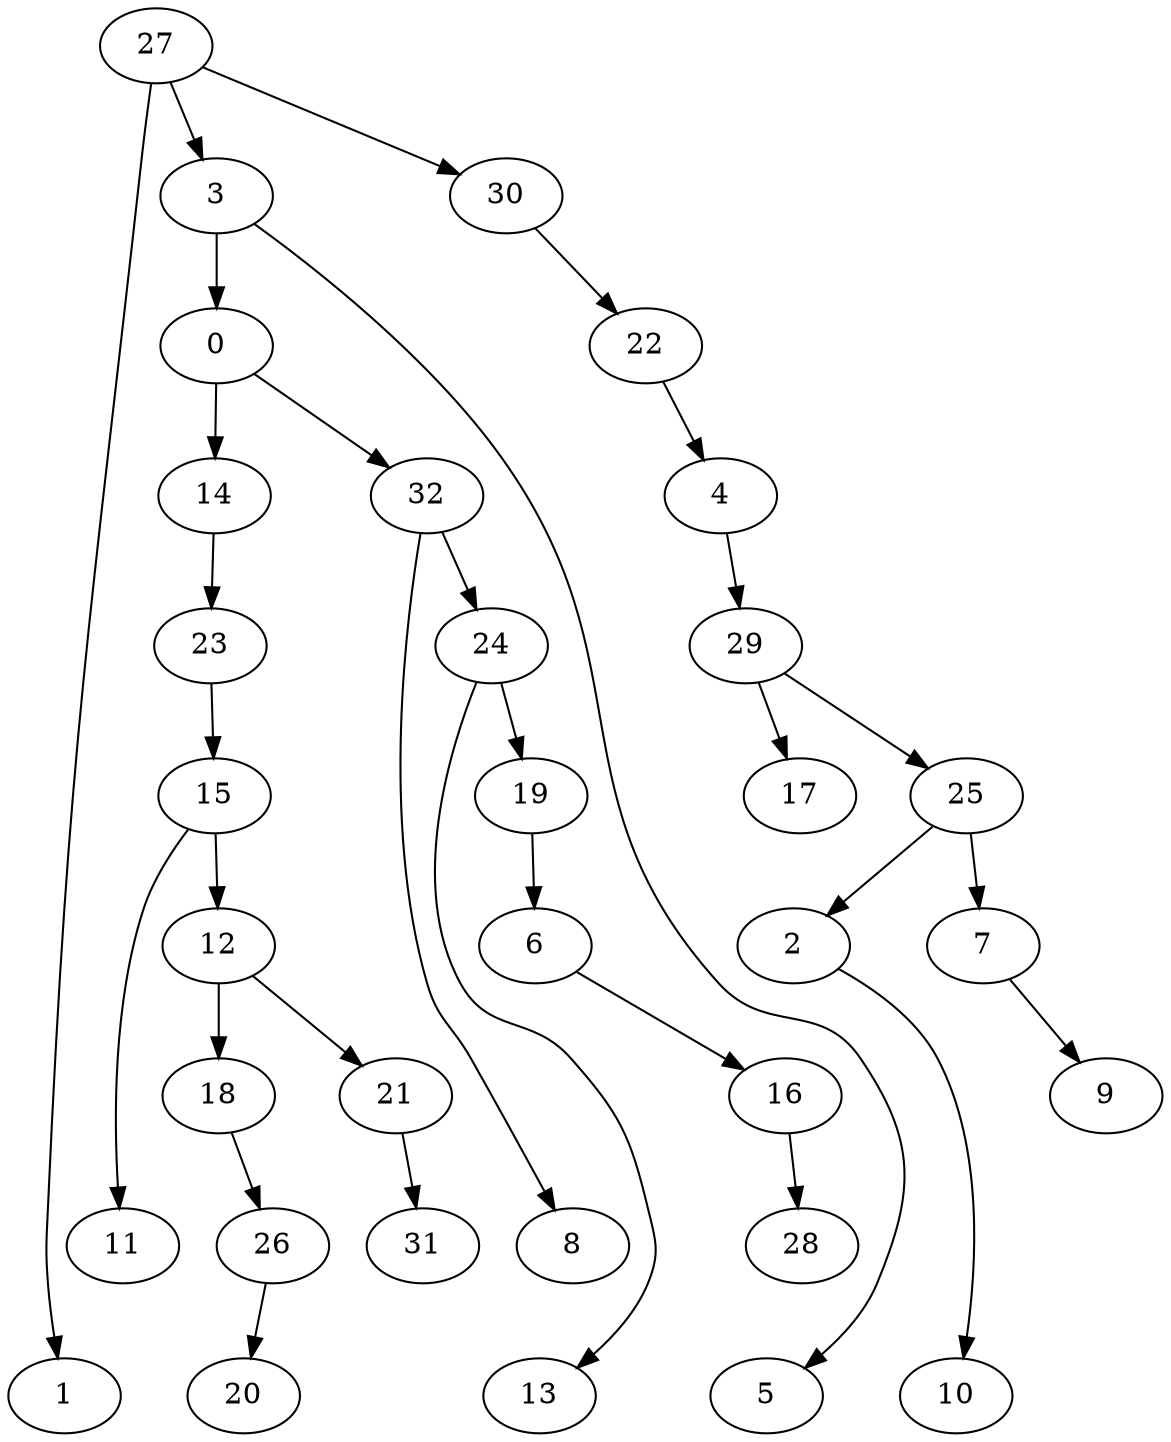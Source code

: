 digraph g {
0;
1;
2;
3;
4;
5;
6;
7;
8;
9;
10;
11;
12;
13;
14;
15;
16;
17;
18;
19;
20;
21;
22;
23;
24;
25;
26;
27;
28;
29;
30;
31;
32;
0 -> 32 [weight=0];
0 -> 14 [weight=0];
2 -> 10 [weight=0];
3 -> 0 [weight=0];
3 -> 5 [weight=0];
4 -> 29 [weight=0];
6 -> 16 [weight=0];
7 -> 9 [weight=0];
12 -> 18 [weight=0];
12 -> 21 [weight=0];
14 -> 23 [weight=0];
15 -> 12 [weight=0];
15 -> 11 [weight=0];
16 -> 28 [weight=0];
18 -> 26 [weight=0];
19 -> 6 [weight=0];
21 -> 31 [weight=0];
22 -> 4 [weight=0];
23 -> 15 [weight=0];
24 -> 13 [weight=0];
24 -> 19 [weight=0];
25 -> 2 [weight=0];
25 -> 7 [weight=0];
26 -> 20 [weight=0];
27 -> 1 [weight=0];
27 -> 30 [weight=0];
27 -> 3 [weight=0];
29 -> 17 [weight=0];
29 -> 25 [weight=0];
30 -> 22 [weight=0];
32 -> 8 [weight=0];
32 -> 24 [weight=0];
}
